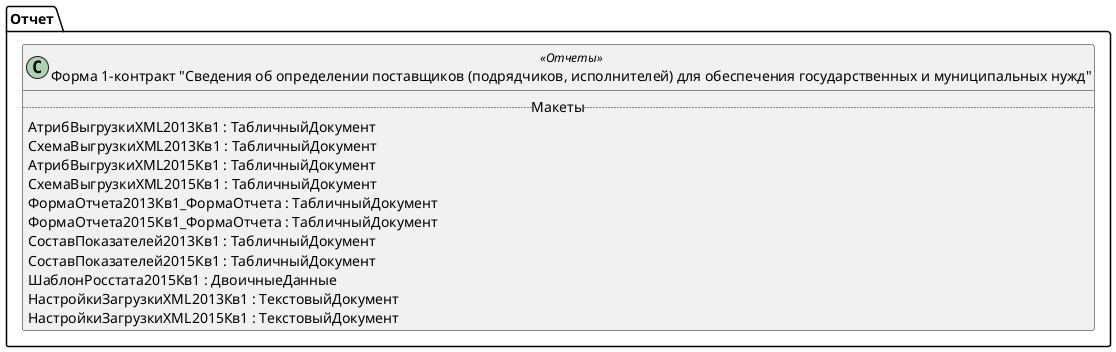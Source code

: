 ﻿@startuml РегламентированныйОтчетСтатистикаФорма1Контракт
'!include templates.wsd
'..\include templates.wsd
class Отчет.РегламентированныйОтчетСтатистикаФорма1Контракт as "Форма 1-контракт "Сведения об определении поставщиков (подрядчиков, исполнителей) для обеспечения государственных и муниципальных нужд"" <<Отчеты>>
{
..Макеты..
АтрибВыгрузкиXML2013Кв1 : ТабличныйДокумент
СхемаВыгрузкиXML2013Кв1 : ТабличныйДокумент
АтрибВыгрузкиXML2015Кв1 : ТабличныйДокумент
СхемаВыгрузкиXML2015Кв1 : ТабличныйДокумент
ФормаОтчета2013Кв1_ФормаОтчета : ТабличныйДокумент
ФормаОтчета2015Кв1_ФормаОтчета : ТабличныйДокумент
СоставПоказателей2013Кв1 : ТабличныйДокумент
СоставПоказателей2015Кв1 : ТабличныйДокумент
ШаблонРосстата2015Кв1 : ДвоичныеДанные
НастройкиЗагрузкиXML2013Кв1 : ТекстовыйДокумент
НастройкиЗагрузкиXML2015Кв1 : ТекстовыйДокумент
}
@enduml
